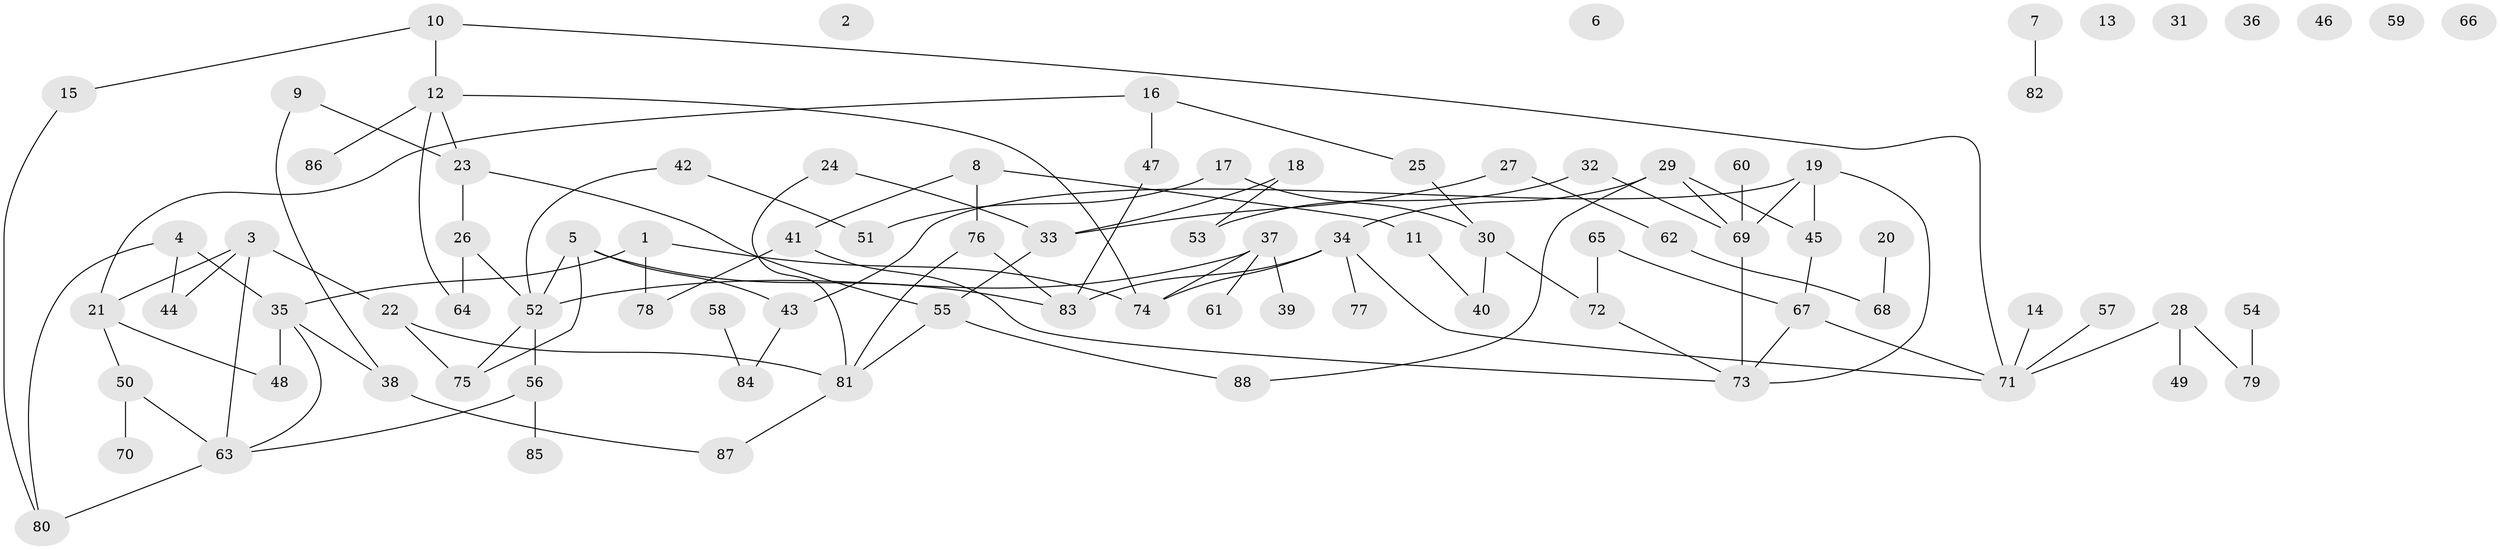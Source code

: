 // coarse degree distribution, {9: 0.037037037037037035, 4: 0.14814814814814814, 10: 0.037037037037037035, 5: 0.14814814814814814, 2: 0.2962962962962963, 6: 0.037037037037037035, 3: 0.07407407407407407, 1: 0.18518518518518517, 8: 0.037037037037037035}
// Generated by graph-tools (version 1.1) at 2025/47/03/04/25 22:47:53]
// undirected, 88 vertices, 109 edges
graph export_dot {
  node [color=gray90,style=filled];
  1;
  2;
  3;
  4;
  5;
  6;
  7;
  8;
  9;
  10;
  11;
  12;
  13;
  14;
  15;
  16;
  17;
  18;
  19;
  20;
  21;
  22;
  23;
  24;
  25;
  26;
  27;
  28;
  29;
  30;
  31;
  32;
  33;
  34;
  35;
  36;
  37;
  38;
  39;
  40;
  41;
  42;
  43;
  44;
  45;
  46;
  47;
  48;
  49;
  50;
  51;
  52;
  53;
  54;
  55;
  56;
  57;
  58;
  59;
  60;
  61;
  62;
  63;
  64;
  65;
  66;
  67;
  68;
  69;
  70;
  71;
  72;
  73;
  74;
  75;
  76;
  77;
  78;
  79;
  80;
  81;
  82;
  83;
  84;
  85;
  86;
  87;
  88;
  1 -- 35;
  1 -- 74;
  1 -- 78;
  3 -- 21;
  3 -- 22;
  3 -- 44;
  3 -- 63;
  4 -- 35;
  4 -- 44;
  4 -- 80;
  5 -- 43;
  5 -- 52;
  5 -- 75;
  5 -- 83;
  7 -- 82;
  8 -- 11;
  8 -- 41;
  8 -- 76;
  9 -- 23;
  9 -- 38;
  10 -- 12;
  10 -- 15;
  10 -- 71;
  11 -- 40;
  12 -- 23;
  12 -- 64;
  12 -- 74;
  12 -- 86;
  14 -- 71;
  15 -- 80;
  16 -- 21;
  16 -- 25;
  16 -- 47;
  17 -- 30;
  17 -- 51;
  18 -- 33;
  18 -- 53;
  19 -- 43;
  19 -- 45;
  19 -- 69;
  19 -- 73;
  20 -- 68;
  21 -- 48;
  21 -- 50;
  22 -- 75;
  22 -- 81;
  23 -- 26;
  23 -- 55;
  24 -- 33;
  24 -- 81;
  25 -- 30;
  26 -- 52;
  26 -- 64;
  27 -- 33;
  27 -- 62;
  28 -- 49;
  28 -- 71;
  28 -- 79;
  29 -- 34;
  29 -- 45;
  29 -- 69;
  29 -- 88;
  30 -- 40;
  30 -- 72;
  32 -- 53;
  32 -- 69;
  33 -- 55;
  34 -- 71;
  34 -- 74;
  34 -- 77;
  34 -- 83;
  35 -- 38;
  35 -- 48;
  35 -- 63;
  37 -- 39;
  37 -- 52;
  37 -- 61;
  37 -- 74;
  38 -- 87;
  41 -- 73;
  41 -- 78;
  42 -- 51;
  42 -- 52;
  43 -- 84;
  45 -- 67;
  47 -- 83;
  50 -- 63;
  50 -- 70;
  52 -- 56;
  52 -- 75;
  54 -- 79;
  55 -- 81;
  55 -- 88;
  56 -- 63;
  56 -- 85;
  57 -- 71;
  58 -- 84;
  60 -- 69;
  62 -- 68;
  63 -- 80;
  65 -- 67;
  65 -- 72;
  67 -- 71;
  67 -- 73;
  69 -- 73;
  72 -- 73;
  76 -- 81;
  76 -- 83;
  81 -- 87;
}
